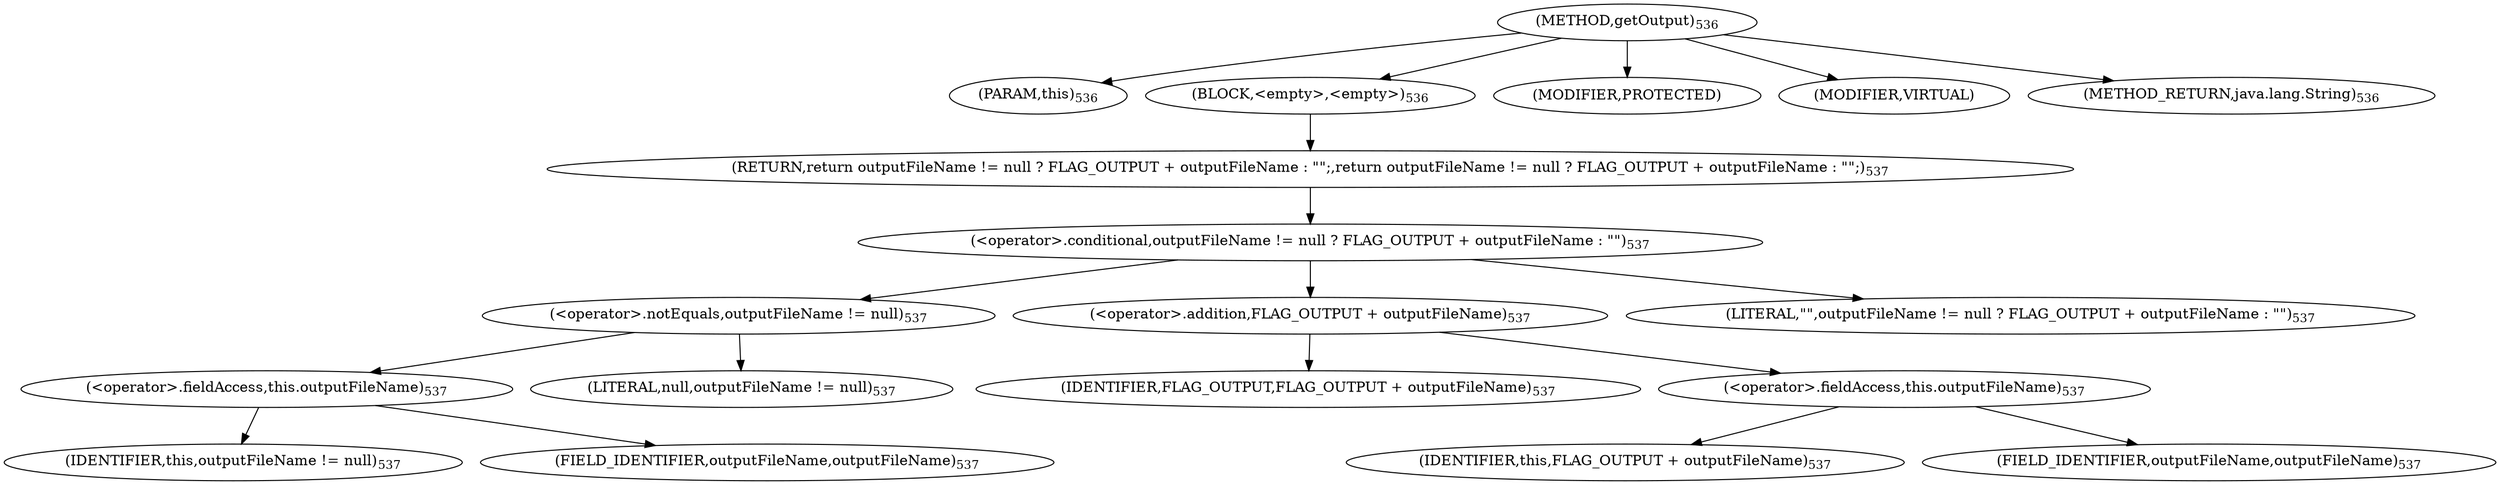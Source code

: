 digraph "getOutput" {  
"976" [label = <(METHOD,getOutput)<SUB>536</SUB>> ]
"977" [label = <(PARAM,this)<SUB>536</SUB>> ]
"978" [label = <(BLOCK,&lt;empty&gt;,&lt;empty&gt;)<SUB>536</SUB>> ]
"979" [label = <(RETURN,return outputFileName != null ? FLAG_OUTPUT + outputFileName : &quot;&quot;;,return outputFileName != null ? FLAG_OUTPUT + outputFileName : &quot;&quot;;)<SUB>537</SUB>> ]
"980" [label = <(&lt;operator&gt;.conditional,outputFileName != null ? FLAG_OUTPUT + outputFileName : &quot;&quot;)<SUB>537</SUB>> ]
"981" [label = <(&lt;operator&gt;.notEquals,outputFileName != null)<SUB>537</SUB>> ]
"982" [label = <(&lt;operator&gt;.fieldAccess,this.outputFileName)<SUB>537</SUB>> ]
"983" [label = <(IDENTIFIER,this,outputFileName != null)<SUB>537</SUB>> ]
"984" [label = <(FIELD_IDENTIFIER,outputFileName,outputFileName)<SUB>537</SUB>> ]
"985" [label = <(LITERAL,null,outputFileName != null)<SUB>537</SUB>> ]
"986" [label = <(&lt;operator&gt;.addition,FLAG_OUTPUT + outputFileName)<SUB>537</SUB>> ]
"987" [label = <(IDENTIFIER,FLAG_OUTPUT,FLAG_OUTPUT + outputFileName)<SUB>537</SUB>> ]
"988" [label = <(&lt;operator&gt;.fieldAccess,this.outputFileName)<SUB>537</SUB>> ]
"989" [label = <(IDENTIFIER,this,FLAG_OUTPUT + outputFileName)<SUB>537</SUB>> ]
"990" [label = <(FIELD_IDENTIFIER,outputFileName,outputFileName)<SUB>537</SUB>> ]
"991" [label = <(LITERAL,&quot;&quot;,outputFileName != null ? FLAG_OUTPUT + outputFileName : &quot;&quot;)<SUB>537</SUB>> ]
"992" [label = <(MODIFIER,PROTECTED)> ]
"993" [label = <(MODIFIER,VIRTUAL)> ]
"994" [label = <(METHOD_RETURN,java.lang.String)<SUB>536</SUB>> ]
  "976" -> "977" 
  "976" -> "978" 
  "976" -> "992" 
  "976" -> "993" 
  "976" -> "994" 
  "978" -> "979" 
  "979" -> "980" 
  "980" -> "981" 
  "980" -> "986" 
  "980" -> "991" 
  "981" -> "982" 
  "981" -> "985" 
  "982" -> "983" 
  "982" -> "984" 
  "986" -> "987" 
  "986" -> "988" 
  "988" -> "989" 
  "988" -> "990" 
}

